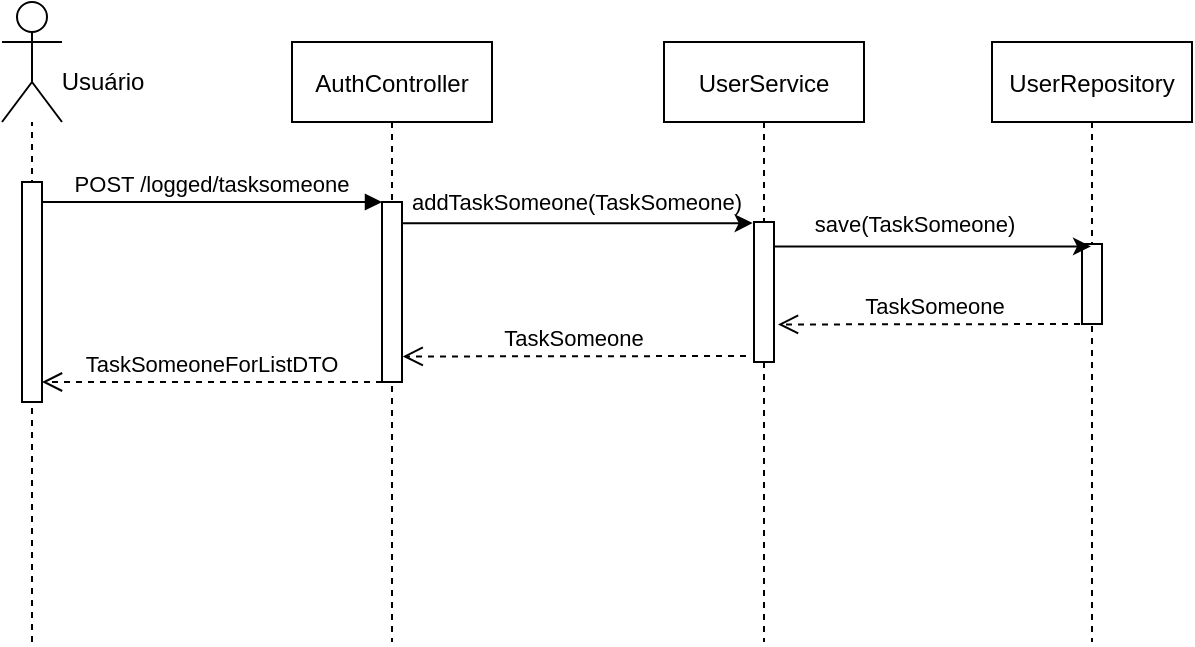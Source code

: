 <mxfile version="14.0.0" type="github">
  <diagram id="kgpKYQtTHZ0yAKxKKP6v" name="Page-1">
    <mxGraphModel dx="1038" dy="580" grid="1" gridSize="10" guides="1" tooltips="1" connect="1" arrows="1" fold="1" page="1" pageScale="1" pageWidth="850" pageHeight="1100" math="0" shadow="0">
      <root>
        <mxCell id="0" />
        <mxCell id="1" parent="0" />
        <mxCell id="8pLvlaZp4V2zGdibH3Zn-3" value="" style="endArrow=none;dashed=1;html=1;" parent="1" edge="1">
          <mxGeometry width="50" height="50" relative="1" as="geometry">
            <mxPoint x="170" y="380" as="sourcePoint" />
            <mxPoint x="170" y="120" as="targetPoint" />
          </mxGeometry>
        </mxCell>
        <mxCell id="3nuBFxr9cyL0pnOWT2aG-5" value="AuthController" style="shape=umlLifeline;perimeter=lifelinePerimeter;container=1;collapsible=0;recursiveResize=0;rounded=0;shadow=0;strokeWidth=1;" parent="1" vertex="1">
          <mxGeometry x="300" y="80" width="100" height="300" as="geometry" />
        </mxCell>
        <mxCell id="3nuBFxr9cyL0pnOWT2aG-6" value="" style="points=[];perimeter=orthogonalPerimeter;rounded=0;shadow=0;strokeWidth=1;" parent="3nuBFxr9cyL0pnOWT2aG-5" vertex="1">
          <mxGeometry x="45" y="80" width="10" height="90" as="geometry" />
        </mxCell>
        <mxCell id="3nuBFxr9cyL0pnOWT2aG-7" value="TaskSomeoneForListDTO" style="verticalAlign=bottom;endArrow=open;dashed=1;endSize=8;exitX=0;exitY=0.95;shadow=0;strokeWidth=1;" parent="1" edge="1">
          <mxGeometry relative="1" as="geometry">
            <mxPoint x="175" y="250.0" as="targetPoint" />
            <mxPoint x="345" y="250.0" as="sourcePoint" />
          </mxGeometry>
        </mxCell>
        <mxCell id="3nuBFxr9cyL0pnOWT2aG-8" value="POST /logged/tasksomeone" style="verticalAlign=bottom;endArrow=block;entryX=0;entryY=0;shadow=0;strokeWidth=1;" parent="1" source="3nuBFxr9cyL0pnOWT2aG-2" target="3nuBFxr9cyL0pnOWT2aG-6" edge="1">
          <mxGeometry relative="1" as="geometry">
            <mxPoint x="275" y="160" as="sourcePoint" />
          </mxGeometry>
        </mxCell>
        <mxCell id="3nuBFxr9cyL0pnOWT2aG-2" value="" style="points=[];perimeter=orthogonalPerimeter;rounded=0;shadow=0;strokeWidth=1;" parent="1" vertex="1">
          <mxGeometry x="165" y="150" width="10" height="110" as="geometry" />
        </mxCell>
        <mxCell id="8pLvlaZp4V2zGdibH3Zn-14" value="" style="group" parent="1" vertex="1" connectable="0">
          <mxGeometry x="155" y="60" width="80" height="60" as="geometry" />
        </mxCell>
        <mxCell id="8pLvlaZp4V2zGdibH3Zn-10" value="" style="shape=umlActor;verticalLabelPosition=right;verticalAlign=top;html=1;outlineConnect=0;" parent="8pLvlaZp4V2zGdibH3Zn-14" vertex="1">
          <mxGeometry width="30" height="60" as="geometry" />
        </mxCell>
        <mxCell id="8pLvlaZp4V2zGdibH3Zn-13" value="Usuário" style="text;html=1;align=center;verticalAlign=middle;resizable=0;points=[];autosize=1;" parent="8pLvlaZp4V2zGdibH3Zn-14" vertex="1">
          <mxGeometry x="20" y="30" width="60" height="20" as="geometry" />
        </mxCell>
        <mxCell id="8pLvlaZp4V2zGdibH3Zn-15" value="UserService" style="shape=umlLifeline;perimeter=lifelinePerimeter;container=1;collapsible=0;recursiveResize=0;rounded=0;shadow=0;strokeWidth=1;" parent="1" vertex="1">
          <mxGeometry x="486" y="80" width="100" height="300" as="geometry" />
        </mxCell>
        <mxCell id="8pLvlaZp4V2zGdibH3Zn-16" value="" style="points=[];perimeter=orthogonalPerimeter;rounded=0;shadow=0;strokeWidth=1;" parent="8pLvlaZp4V2zGdibH3Zn-15" vertex="1">
          <mxGeometry x="45" y="90" width="10" height="70" as="geometry" />
        </mxCell>
        <mxCell id="8pLvlaZp4V2zGdibH3Zn-17" style="edgeStyle=orthogonalEdgeStyle;rounded=0;orthogonalLoop=1;jettySize=auto;html=1;entryX=-0.07;entryY=0.008;entryDx=0;entryDy=0;entryPerimeter=0;" parent="1" source="3nuBFxr9cyL0pnOWT2aG-6" target="8pLvlaZp4V2zGdibH3Zn-16" edge="1">
          <mxGeometry relative="1" as="geometry">
            <mxPoint x="510" y="172" as="targetPoint" />
            <Array as="points">
              <mxPoint x="490" y="171" />
            </Array>
          </mxGeometry>
        </mxCell>
        <mxCell id="8pLvlaZp4V2zGdibH3Zn-18" value="&lt;font style=&quot;font-size: 11px&quot;&gt;addTaskSomeone(TaskSomeone)&lt;/font&gt;" style="text;html=1;align=center;verticalAlign=middle;resizable=0;points=[];autosize=1;" parent="1" vertex="1">
          <mxGeometry x="352" y="150" width="180" height="20" as="geometry" />
        </mxCell>
        <mxCell id="8pLvlaZp4V2zGdibH3Zn-25" value="UserRepository" style="shape=umlLifeline;perimeter=lifelinePerimeter;container=1;collapsible=0;recursiveResize=0;rounded=0;shadow=0;strokeWidth=1;" parent="1" vertex="1">
          <mxGeometry x="650" y="80" width="100" height="300" as="geometry" />
        </mxCell>
        <mxCell id="8pLvlaZp4V2zGdibH3Zn-26" value="" style="points=[];perimeter=orthogonalPerimeter;rounded=0;shadow=0;strokeWidth=1;" parent="8pLvlaZp4V2zGdibH3Zn-25" vertex="1">
          <mxGeometry x="45" y="101" width="10" height="40" as="geometry" />
        </mxCell>
        <mxCell id="8pLvlaZp4V2zGdibH3Zn-27" style="edgeStyle=orthogonalEdgeStyle;rounded=0;orthogonalLoop=1;jettySize=auto;html=1;" parent="1" edge="1">
          <mxGeometry relative="1" as="geometry">
            <mxPoint x="541" y="182.19" as="sourcePoint" />
            <mxPoint x="699.5" y="182.19" as="targetPoint" />
            <Array as="points">
              <mxPoint x="650" y="182" />
              <mxPoint x="650" y="182" />
            </Array>
          </mxGeometry>
        </mxCell>
        <mxCell id="8pLvlaZp4V2zGdibH3Zn-28" value="&lt;font style=&quot;font-size: 11px&quot;&gt;save(TaskSomeone)&lt;/font&gt;" style="text;html=1;align=center;verticalAlign=middle;resizable=0;points=[];autosize=1;" parent="1" vertex="1">
          <mxGeometry x="551.2" y="161" width="120" height="20" as="geometry" />
        </mxCell>
        <mxCell id="8pLvlaZp4V2zGdibH3Zn-29" value="TaskSomeone" style="verticalAlign=bottom;endArrow=open;dashed=1;endSize=8;shadow=0;strokeWidth=1;entryX=0.98;entryY=0.239;entryDx=0;entryDy=0;entryPerimeter=0;" parent="1" edge="1">
          <mxGeometry relative="1" as="geometry">
            <mxPoint x="543" y="221.24" as="targetPoint" />
            <mxPoint x="700" y="221" as="sourcePoint" />
          </mxGeometry>
        </mxCell>
        <mxCell id="8pLvlaZp4V2zGdibH3Zn-30" value="TaskSomeone" style="verticalAlign=bottom;endArrow=open;dashed=1;endSize=8;shadow=0;strokeWidth=1;entryX=0.98;entryY=0.239;entryDx=0;entryDy=0;entryPerimeter=0;" parent="1" edge="1">
          <mxGeometry relative="1" as="geometry">
            <mxPoint x="355.35" y="237.24" as="targetPoint" />
            <mxPoint x="527" y="237" as="sourcePoint" />
          </mxGeometry>
        </mxCell>
      </root>
    </mxGraphModel>
  </diagram>
</mxfile>
